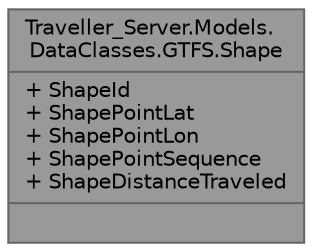 digraph "Traveller_Server.Models.DataClasses.GTFS.Shape"
{
 // LATEX_PDF_SIZE
  bgcolor="transparent";
  edge [fontname=Helvetica,fontsize=10,labelfontname=Helvetica,labelfontsize=10];
  node [fontname=Helvetica,fontsize=10,shape=box,height=0.2,width=0.4];
  Node1 [shape=record,label="{Traveller_Server.Models.\lDataClasses.GTFS.Shape\n|+ ShapeId\l+ ShapePointLat\l+ ShapePointLon\l+ ShapePointSequence\l+ ShapeDistanceTraveled\l|}",height=0.2,width=0.4,color="gray40", fillcolor="grey60", style="filled", fontcolor="black",tooltip="Class represents a Shape in GTFS format. Shapes describe the path that a vehicle travels along a rout..."];
}
